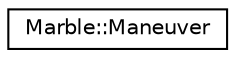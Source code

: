 digraph "Graphical Class Hierarchy"
{
  edge [fontname="Helvetica",fontsize="10",labelfontname="Helvetica",labelfontsize="10"];
  node [fontname="Helvetica",fontsize="10",shape=record];
  rankdir="LR";
  Node1 [label="Marble::Maneuver",height=0.2,width=0.4,color="black", fillcolor="white", style="filled",URL="$class_marble_1_1_maneuver.html"];
}
